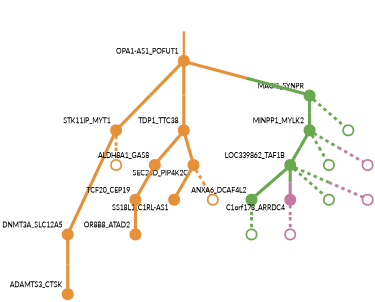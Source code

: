 strict digraph  {
graph[splines=false]; nodesep=0.7; rankdir=TB; ranksep=0.6; forcelabels=true; dpi=600; size=2.5;
0 [color="#e69138ff", fillcolor="#e69138ff", fixedsize=true, fontname=Lato, fontsize="12pt", height="0.25", label="", penwidth=3, shape=circle, style=filled, xlabel="OPA1-AS1_POFUT1"];
2 [color="#e69138ff", fillcolor="#e69138ff", fixedsize=true, fontname=Lato, fontsize="12pt", height="0.25", label="", penwidth=3, shape=circle, style=filled, xlabel=STK11IP_MYT1];
3 [color="#e69138ff", fillcolor="#e69138ff", fixedsize=true, fontname=Lato, fontsize="12pt", height="0.25", label="", penwidth=3, shape=circle, style=filled, xlabel=TDP1_TTC38];
7 [color="#6aa84fff", fillcolor="#6aa84fff", fixedsize=true, fontname=Lato, fontsize="12pt", height="0.25", label="", penwidth=3, shape=circle, style=filled, xlabel=MAGI1_SYNPR];
1 [color="#e69138ff", fillcolor="#e69138ff", fixedsize=true, fontname=Lato, fontsize="12pt", height="0.25", label="", penwidth=3, shape=circle, style=filled, xlabel=DNMT3A_SLC12A5];
4 [color="#e69138ff", fillcolor="#e69138ff", fixedsize=true, fontname=Lato, fontsize="12pt", height="0.25", label="", penwidth=3, shape=circle, style=filled, xlabel=ADAMTS3_CTSK];
22 [color="#e69138ff", fillcolor="#e69138ff", fixedsize=true, fontname=Lato, fontsize="12pt", height="0.25", label="", penwidth=3, shape=circle, style=solid, xlabel=""];
13 [color="#e69138ff", fillcolor="#e69138ff", fixedsize=true, fontname=Lato, fontsize="12pt", height="0.25", label="", penwidth=3, shape=circle, style=filled, xlabel=ALDH8A1_GAS8];
14 [color="#e69138ff", fillcolor="#e69138ff", fixedsize=true, fontname=Lato, fontsize="12pt", height="0.25", label="", penwidth=3, shape=circle, style=filled, xlabel=SEC24D_PIP4K2C];
5 [color="#6aa84fff", fillcolor="#6aa84fff", fixedsize=true, fontname=Lato, fontsize="12pt", height="0.25", label="", penwidth=3, shape=circle, style=filled, xlabel=ANXA6_DCAF4L2];
15 [color="#6aa84fff", fillcolor="#6aa84fff", fixedsize=true, fontname=Lato, fontsize="12pt", height="0.25", label="", penwidth=3, shape=circle, style=solid, xlabel=""];
10 [color="#6aa84fff", fillcolor="#6aa84fff", fixedsize=true, fontname=Lato, fontsize="12pt", height="0.25", label="", penwidth=3, shape=circle, style=filled, xlabel=MINPP1_MYLK2];
16 [color="#6aa84fff", fillcolor="#6aa84fff", fixedsize=true, fontname=Lato, fontsize="12pt", height="0.25", label="", penwidth=3, shape=circle, style=solid, xlabel=""];
9 [color="#c27ba0ff", fillcolor="#c27ba0ff", fixedsize=true, fontname=Lato, fontsize="12pt", height="0.25", label="", penwidth=3, shape=circle, style=filled, xlabel=C1orf173_ARRDC4];
19 [color="#c27ba0ff", fillcolor="#c27ba0ff", fixedsize=true, fontname=Lato, fontsize="12pt", height="0.25", label="", penwidth=3, shape=circle, style=solid, xlabel=""];
11 [color="#6aa84fff", fillcolor="#6aa84fff", fixedsize=true, fontname=Lato, fontsize="12pt", height="0.25", label="", penwidth=3, shape=circle, style=filled, xlabel=LOC339862_TAF1B];
17 [color="#6aa84fff", fillcolor="#6aa84fff", fixedsize=true, fontname=Lato, fontsize="12pt", height="0.25", label="", penwidth=3, shape=circle, style=solid, xlabel=""];
20 [color="#c27ba0ff", fillcolor="#c27ba0ff", fixedsize=true, fontname=Lato, fontsize="12pt", height="0.25", label="", penwidth=3, shape=circle, style=solid, xlabel=""];
18 [color="#6aa84fff", fillcolor="#6aa84fff", fixedsize=true, fontname=Lato, fontsize="12pt", height="0.25", label="", penwidth=3, shape=circle, style=solid, xlabel=""];
21 [color="#c27ba0ff", fillcolor="#c27ba0ff", fixedsize=true, fontname=Lato, fontsize="12pt", height="0.25", label="", penwidth=3, shape=circle, style=solid, xlabel=""];
12 [color="#e69138ff", fillcolor="#e69138ff", fixedsize=true, fontname=Lato, fontsize="12pt", height="0.25", label="", penwidth=3, shape=circle, style=filled, xlabel=TCF20_CEP19];
6 [color="#e69138ff", fillcolor="#e69138ff", fixedsize=true, fontname=Lato, fontsize="12pt", height="0.25", label="", penwidth=3, shape=circle, style=filled, xlabel=OR8B8_ATAD2];
8 [color="#e69138ff", fillcolor="#e69138ff", fixedsize=true, fontname=Lato, fontsize="12pt", height="0.25", label="", penwidth=3, shape=circle, style=filled, xlabel="SS18L1_C1RL-AS1"];
23 [color="#e69138ff", fillcolor="#e69138ff", fixedsize=true, fontname=Lato, fontsize="12pt", height="0.25", label="", penwidth=3, shape=circle, style=solid, xlabel=""];
normal [label="", penwidth=3, style=invis, xlabel="OPA1-AS1_POFUT1"];
0 -> 2  [arrowsize=0, color="#e69138ff;0.5:#e69138ff", minlen="2.777777671813965", penwidth="5.5", style=solid];
0 -> 3  [arrowsize=0, color="#e69138ff;0.5:#e69138ff", minlen="2.511111259460449", penwidth="5.5", style=solid];
0 -> 7  [arrowsize=0, color="#e69138ff;0.5:#6aa84fff", minlen="1.711111068725586", penwidth="5.5", style=solid];
2 -> 1  [arrowsize=0, color="#e69138ff;0.5:#e69138ff", minlen="3.0", penwidth="5.5", style=solid];
2 -> 22  [arrowsize=0, color="#e69138ff;0.5:#e69138ff", minlen="1.1111111640930176", penwidth=5, style=dashed];
3 -> 13  [arrowsize=0, color="#e69138ff;0.5:#e69138ff", minlen="1.2222222089767456", penwidth="5.5", style=solid];
3 -> 14  [arrowsize=0, color="#e69138ff;0.5:#e69138ff", minlen="1.2222222089767456", penwidth="5.5", style=solid];
7 -> 10  [arrowsize=0, color="#6aa84fff;0.5:#6aa84fff", minlen="1.5333333015441895", penwidth="5.5", style=solid];
7 -> 16  [arrowsize=0, color="#6aa84fff;0.5:#6aa84fff", minlen="1.1111111640930176", penwidth=5, style=dashed];
1 -> 4  [arrowsize=0, color="#e69138ff;0.5:#e69138ff", minlen="2.377777576446533", penwidth="5.5", style=solid];
13 -> 12  [arrowsize=0, color="#e69138ff;0.5:#e69138ff", minlen="1.399999976158142", penwidth="5.5", style=solid];
14 -> 8  [arrowsize=0, color="#e69138ff;0.5:#e69138ff", minlen="1.711111068725586", penwidth="5.5", style=solid];
14 -> 23  [arrowsize=0, color="#e69138ff;0.5:#e69138ff", minlen="1.1111111640930176", penwidth=5, style=dashed];
5 -> 15  [arrowsize=0, color="#6aa84fff;0.5:#6aa84fff", minlen="1.1111111640930176", penwidth=5, style=dashed];
10 -> 11  [arrowsize=0, color="#6aa84fff;0.5:#6aa84fff", minlen="1.4444444179534912", penwidth="5.5", style=solid];
10 -> 17  [arrowsize=0, color="#6aa84fff;0.5:#6aa84fff", minlen="1.1111111640930176", penwidth=5, style=dashed];
10 -> 20  [arrowsize=0, color="#6aa84fff;0.5:#c27ba0ff", minlen="1.1111111640930176", penwidth=5, style=dashed];
9 -> 19  [arrowsize=0, color="#c27ba0ff;0.5:#c27ba0ff", minlen="1.1111111640930176", penwidth=5, style=dashed];
11 -> 5  [arrowsize=0, color="#6aa84fff;0.5:#6aa84fff", minlen="1.9333332777023315", penwidth="5.5", style=solid];
11 -> 9  [arrowsize=0, color="#6aa84fff;0.5:#c27ba0ff", minlen="1.6222221851348877", penwidth="5.5", style=solid];
11 -> 18  [arrowsize=0, color="#6aa84fff;0.5:#6aa84fff", minlen="1.1111111640930176", penwidth=5, style=dashed];
11 -> 21  [arrowsize=0, color="#6aa84fff;0.5:#c27ba0ff", minlen="1.1111111640930176", penwidth=5, style=dashed];
12 -> 6  [arrowsize=0, color="#e69138ff;0.5:#e69138ff", minlen="1.711111068725586", penwidth="5.5", style=solid];
normal -> 0  [arrowsize=0, color="#e69138ff", label="", penwidth=4, style=solid];
}
